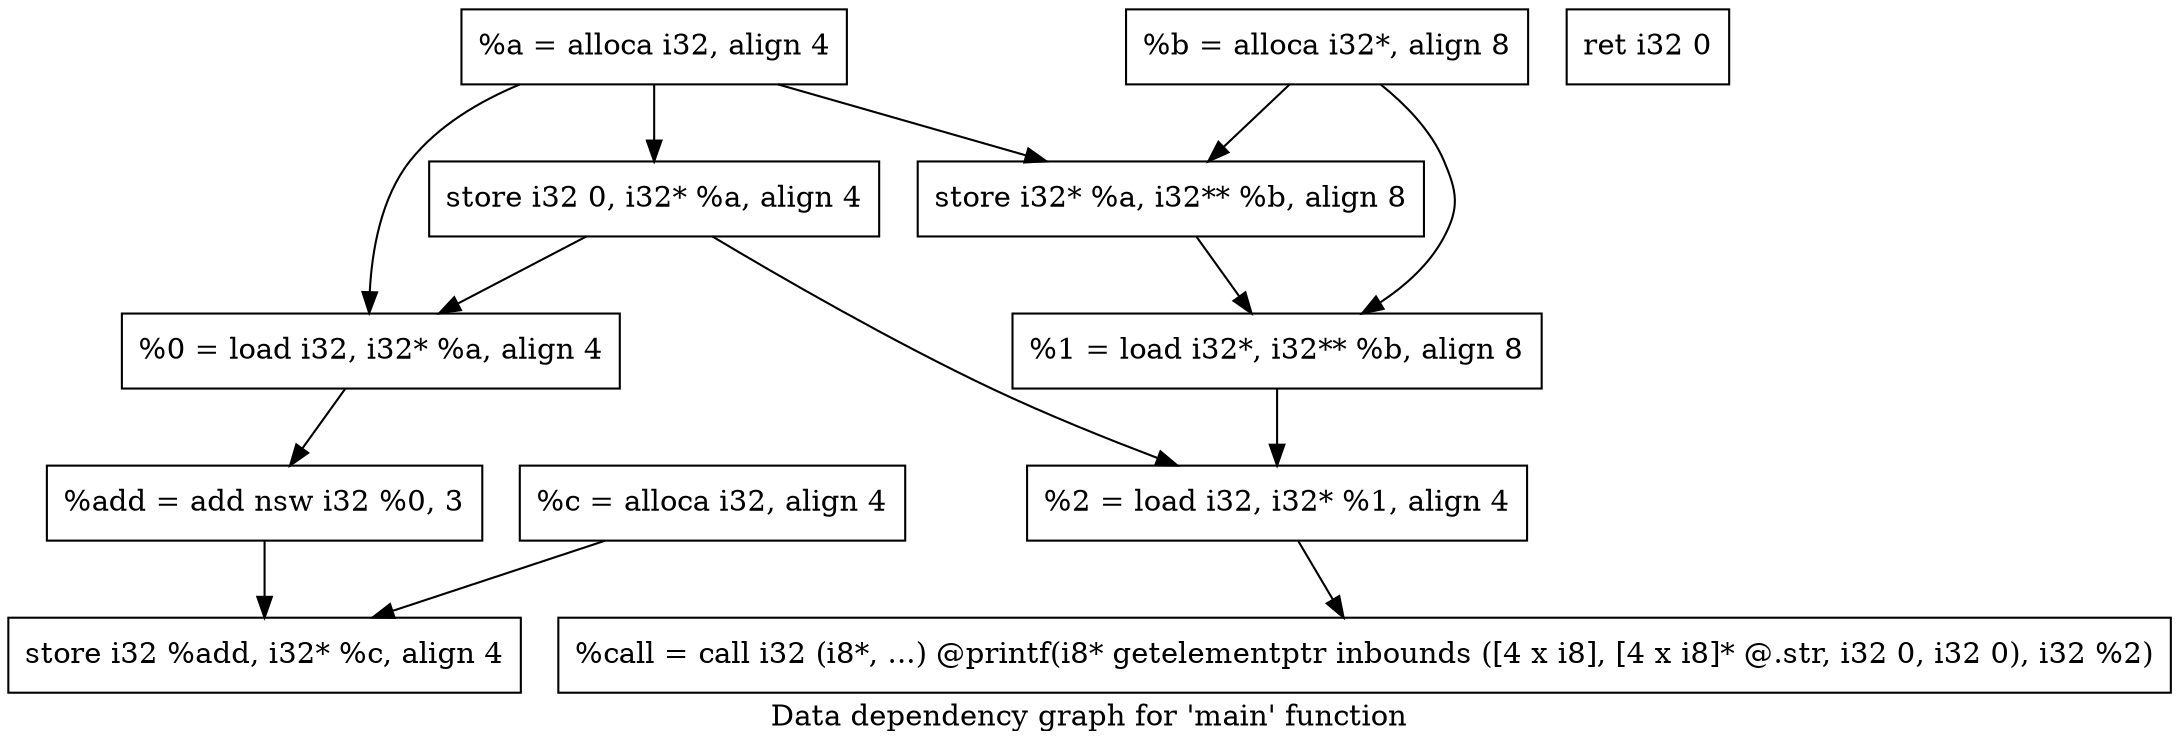 digraph "Data dependency graph for 'main' function" {
	label="Data dependency graph for 'main' function";

	Node0x80e6b30 [shape=record,label="{  %a = alloca i32, align 4}"];
	Node0x80e6b30 -> Node0x80e6d40;
	Node0x80e6b30 -> Node0x80e6db0;
	Node0x80e6b30 -> Node0x80e6e70;
	Node0x80e6ba0 [shape=record,label="{  %b = alloca i32*, align 8}"];
	Node0x80e6ba0 -> Node0x80e6db0;
	Node0x80e6ba0 -> Node0x80e8270;
	Node0x80e6ca0 [shape=record,label="{  %c = alloca i32, align 4}"];
	Node0x80e6ca0 -> Node0x80e81c0;
	Node0x80e6d40 [shape=record,label="{  store i32 0, i32* %a, align 4}"];
	Node0x80e6d40 -> Node0x80e6e70;
	Node0x80e6d40 -> Node0x80e6e20;
	Node0x80e6db0 [shape=record,label="{  store i32* %a, i32** %b, align 8}"];
	Node0x80e6db0 -> Node0x80e8270;
	Node0x80e6e70 [shape=record,label="{  %0 = load i32, i32* %a, align 4}"];
	Node0x80e6e70 -> Node0x80e6d10;
	Node0x80e6d10 [shape=record,label="{  %add = add nsw i32 %0, 3}"];
	Node0x80e6d10 -> Node0x80e81c0;
	Node0x80e81c0 [shape=record,label="{  store i32 %add, i32* %c, align 4}"];
	Node0x80e8270 [shape=record,label="{  %1 = load i32*, i32** %b, align 8}"];
	Node0x80e8270 -> Node0x80e6e20;
	Node0x80e6e20 [shape=record,label="{  %2 = load i32, i32* %1, align 4}"];
	Node0x80e6e20 -> Node0x80e8450;
	Node0x80e8450 [shape=record,label="{  %call = call i32 (i8*, ...) @printf(i8* getelementptr inbounds ([4 x i8], [4 x i8]* @.str, i32 0, i32 0), i32 %2)}"];
	Node0x80e84c0 [shape=record,label="{  ret i32 0}"];
}
